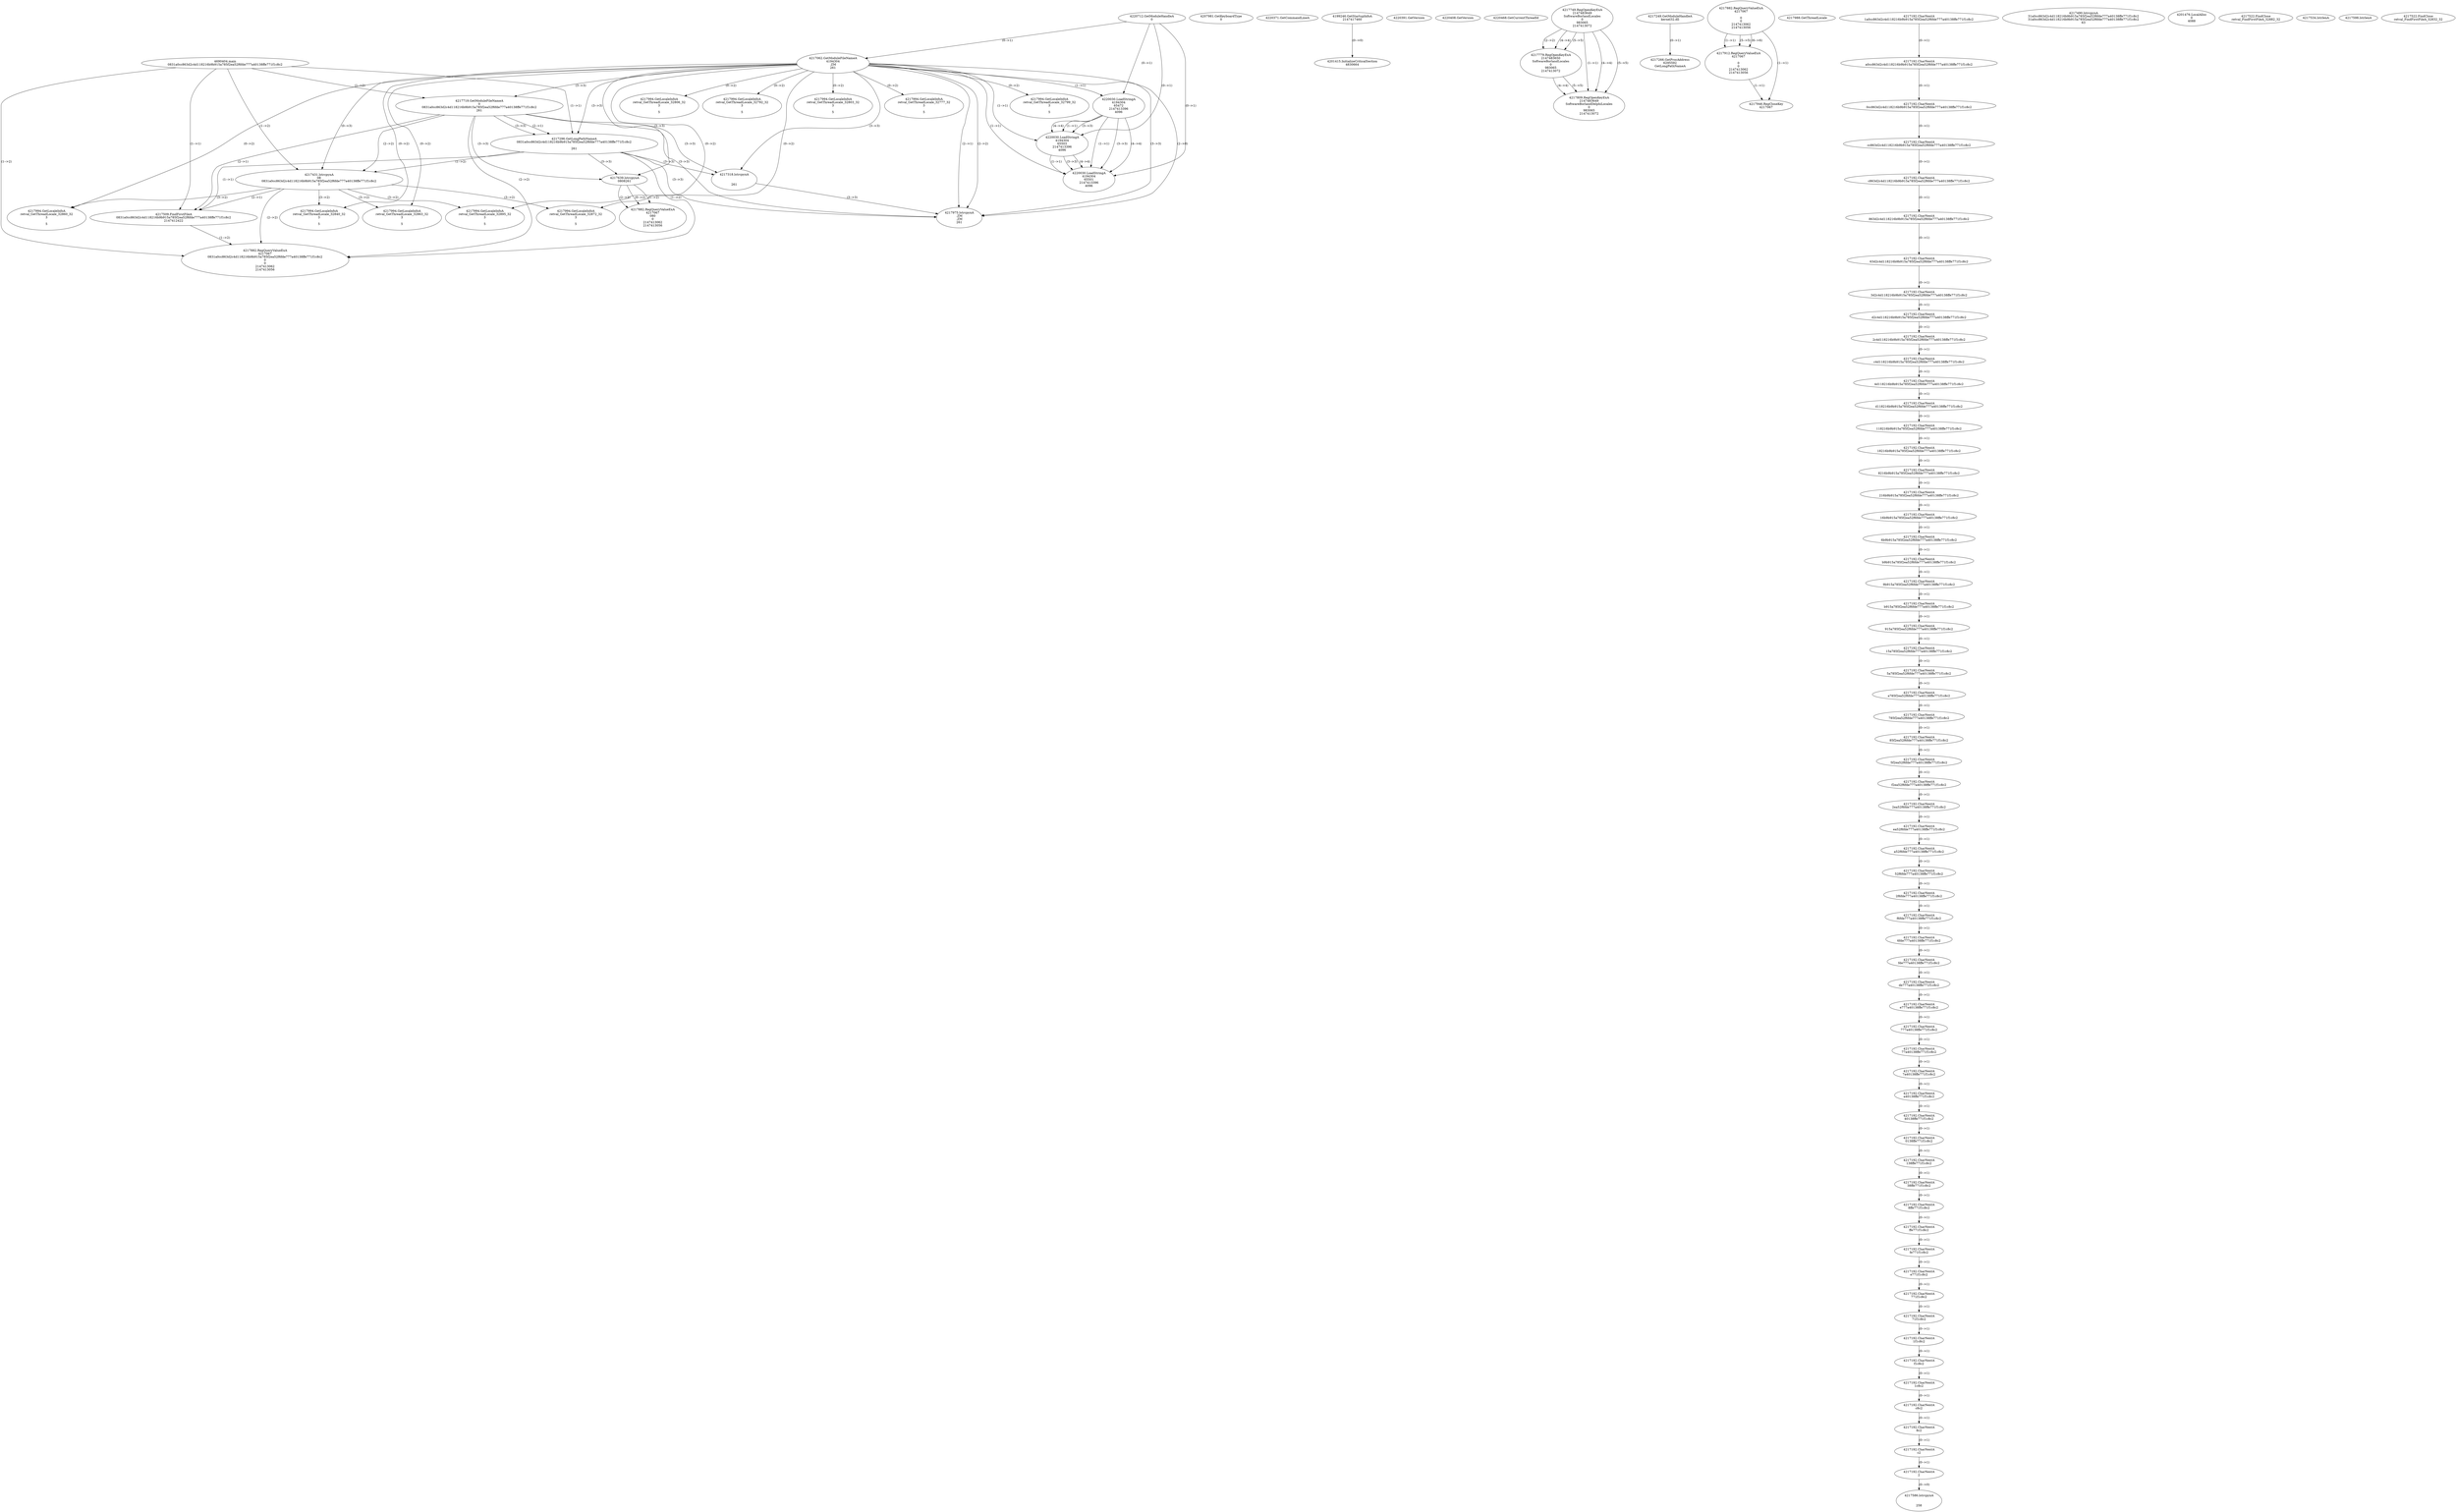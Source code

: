 // Global SCDG with merge call
digraph {
	0 [label="4690404.main
0831a0cc863d2c4d118216b9b915a785f2ea52f6fde777a40138ffe771f1c8c2"]
	1 [label="4220712.GetModuleHandleA
0"]
	2 [label="4207981.GetKeyboardType
0"]
	3 [label="4220371.GetCommandLineA
"]
	4 [label="4199246.GetStartupInfoA
2147417460"]
	5 [label="4220391.GetVersion
"]
	6 [label="4220408.GetVersion
"]
	7 [label="4220468.GetCurrentThreadId
"]
	8 [label="4217062.GetModuleFileNameA
4194304
.ZM
261"]
	1 -> 8 [label="(0-->1)"]
	9 [label="4217719.GetModuleFileNameA
0
0831a0cc863d2c4d118216b9b915a785f2ea52f6fde777a40138ffe771f1c8c2
261"]
	0 -> 9 [label="(1-->2)"]
	8 -> 9 [label="(3-->3)"]
	10 [label="4217749.RegOpenKeyExA
2147483649
Software\Borland\Locales
0
983065
2147413072"]
	11 [label="4217779.RegOpenKeyExA
2147483650
Software\Borland\Locales
0
983065
2147413072"]
	10 -> 11 [label="(2-->2)"]
	10 -> 11 [label="(4-->4)"]
	10 -> 11 [label="(5-->5)"]
	12 [label="4217809.RegOpenKeyExA
2147483649
Software\Borland\Delphi\Locales
0
983065
2147413072"]
	10 -> 12 [label="(1-->1)"]
	10 -> 12 [label="(4-->4)"]
	11 -> 12 [label="(4-->4)"]
	10 -> 12 [label="(5-->5)"]
	11 -> 12 [label="(5-->5)"]
	13 [label="4217249.GetModuleHandleA
kernel32.dll"]
	14 [label="4217266.GetProcAddress
6295592
GetLongPathNameA"]
	13 -> 14 [label="(0-->1)"]
	15 [label="4217296.GetLongPathNameA
0831a0cc863d2c4d118216b9b915a785f2ea52f6fde777a40138ffe771f1c8c2

261"]
	0 -> 15 [label="(1-->1)"]
	9 -> 15 [label="(2-->1)"]
	8 -> 15 [label="(3-->3)"]
	9 -> 15 [label="(3-->3)"]
	16 [label="4217318.lstrcpynA


261"]
	8 -> 16 [label="(3-->3)"]
	9 -> 16 [label="(3-->3)"]
	15 -> 16 [label="(3-->3)"]
	17 [label="4217882.RegQueryValueExA
4217067

0
0
2147413062
2147413056"]
	18 [label="4217912.RegQueryValueExA
4217067

0
0
2147413062
2147413056"]
	17 -> 18 [label="(1-->1)"]
	17 -> 18 [label="(5-->5)"]
	17 -> 18 [label="(6-->6)"]
	19 [label="4217946.RegCloseKey
4217067"]
	17 -> 19 [label="(1-->1)"]
	18 -> 19 [label="(1-->1)"]
	20 [label="4217975.lstrcpynA
.ZM
.ZM
261"]
	8 -> 20 [label="(2-->1)"]
	8 -> 20 [label="(2-->2)"]
	8 -> 20 [label="(3-->3)"]
	9 -> 20 [label="(3-->3)"]
	15 -> 20 [label="(3-->3)"]
	16 -> 20 [label="(3-->3)"]
	8 -> 20 [label="(2-->0)"]
	21 [label="4217988.GetThreadLocale
"]
	22 [label="4217994.GetLocaleInfoA
retval_GetThreadLocale_32799_32
3

5"]
	8 -> 22 [label="(0-->2)"]
	23 [label="4220030.LoadStringA
4194304
65472
2147413396
4096"]
	1 -> 23 [label="(0-->1)"]
	8 -> 23 [label="(1-->1)"]
	24 [label="4220030.LoadStringA
4194304
65503
2147413396
4096"]
	1 -> 24 [label="(0-->1)"]
	8 -> 24 [label="(1-->1)"]
	23 -> 24 [label="(1-->1)"]
	23 -> 24 [label="(3-->3)"]
	23 -> 24 [label="(4-->4)"]
	25 [label="4217431.lstrcpynA
08
0831a0cc863d2c4d118216b9b915a785f2ea52f6fde777a40138ffe771f1c8c2
3"]
	0 -> 25 [label="(1-->2)"]
	9 -> 25 [label="(2-->2)"]
	15 -> 25 [label="(1-->2)"]
	8 -> 25 [label="(0-->3)"]
	26 [label="4217192.CharNextA
1a0cc863d2c4d118216b9b915a785f2ea52f6fde777a40138ffe771f1c8c2"]
	27 [label="4217192.CharNextA
a0cc863d2c4d118216b9b915a785f2ea52f6fde777a40138ffe771f1c8c2"]
	26 -> 27 [label="(0-->1)"]
	28 [label="4217192.CharNextA
0cc863d2c4d118216b9b915a785f2ea52f6fde777a40138ffe771f1c8c2"]
	27 -> 28 [label="(0-->1)"]
	29 [label="4217192.CharNextA
cc863d2c4d118216b9b915a785f2ea52f6fde777a40138ffe771f1c8c2"]
	28 -> 29 [label="(0-->1)"]
	30 [label="4217192.CharNextA
c863d2c4d118216b9b915a785f2ea52f6fde777a40138ffe771f1c8c2"]
	29 -> 30 [label="(0-->1)"]
	31 [label="4217192.CharNextA
863d2c4d118216b9b915a785f2ea52f6fde777a40138ffe771f1c8c2"]
	30 -> 31 [label="(0-->1)"]
	32 [label="4217192.CharNextA
63d2c4d118216b9b915a785f2ea52f6fde777a40138ffe771f1c8c2"]
	31 -> 32 [label="(0-->1)"]
	33 [label="4217192.CharNextA
3d2c4d118216b9b915a785f2ea52f6fde777a40138ffe771f1c8c2"]
	32 -> 33 [label="(0-->1)"]
	34 [label="4217192.CharNextA
d2c4d118216b9b915a785f2ea52f6fde777a40138ffe771f1c8c2"]
	33 -> 34 [label="(0-->1)"]
	35 [label="4217192.CharNextA
2c4d118216b9b915a785f2ea52f6fde777a40138ffe771f1c8c2"]
	34 -> 35 [label="(0-->1)"]
	36 [label="4217192.CharNextA
c4d118216b9b915a785f2ea52f6fde777a40138ffe771f1c8c2"]
	35 -> 36 [label="(0-->1)"]
	37 [label="4217192.CharNextA
4d118216b9b915a785f2ea52f6fde777a40138ffe771f1c8c2"]
	36 -> 37 [label="(0-->1)"]
	38 [label="4217192.CharNextA
d118216b9b915a785f2ea52f6fde777a40138ffe771f1c8c2"]
	37 -> 38 [label="(0-->1)"]
	39 [label="4217192.CharNextA
118216b9b915a785f2ea52f6fde777a40138ffe771f1c8c2"]
	38 -> 39 [label="(0-->1)"]
	40 [label="4217192.CharNextA
18216b9b915a785f2ea52f6fde777a40138ffe771f1c8c2"]
	39 -> 40 [label="(0-->1)"]
	41 [label="4217192.CharNextA
8216b9b915a785f2ea52f6fde777a40138ffe771f1c8c2"]
	40 -> 41 [label="(0-->1)"]
	42 [label="4217192.CharNextA
216b9b915a785f2ea52f6fde777a40138ffe771f1c8c2"]
	41 -> 42 [label="(0-->1)"]
	43 [label="4217192.CharNextA
16b9b915a785f2ea52f6fde777a40138ffe771f1c8c2"]
	42 -> 43 [label="(0-->1)"]
	44 [label="4217192.CharNextA
6b9b915a785f2ea52f6fde777a40138ffe771f1c8c2"]
	43 -> 44 [label="(0-->1)"]
	45 [label="4217192.CharNextA
b9b915a785f2ea52f6fde777a40138ffe771f1c8c2"]
	44 -> 45 [label="(0-->1)"]
	46 [label="4217192.CharNextA
9b915a785f2ea52f6fde777a40138ffe771f1c8c2"]
	45 -> 46 [label="(0-->1)"]
	47 [label="4217192.CharNextA
b915a785f2ea52f6fde777a40138ffe771f1c8c2"]
	46 -> 47 [label="(0-->1)"]
	48 [label="4217192.CharNextA
915a785f2ea52f6fde777a40138ffe771f1c8c2"]
	47 -> 48 [label="(0-->1)"]
	49 [label="4217192.CharNextA
15a785f2ea52f6fde777a40138ffe771f1c8c2"]
	48 -> 49 [label="(0-->1)"]
	50 [label="4217192.CharNextA
5a785f2ea52f6fde777a40138ffe771f1c8c2"]
	49 -> 50 [label="(0-->1)"]
	51 [label="4217192.CharNextA
a785f2ea52f6fde777a40138ffe771f1c8c2"]
	50 -> 51 [label="(0-->1)"]
	52 [label="4217192.CharNextA
785f2ea52f6fde777a40138ffe771f1c8c2"]
	51 -> 52 [label="(0-->1)"]
	53 [label="4217192.CharNextA
85f2ea52f6fde777a40138ffe771f1c8c2"]
	52 -> 53 [label="(0-->1)"]
	54 [label="4217192.CharNextA
5f2ea52f6fde777a40138ffe771f1c8c2"]
	53 -> 54 [label="(0-->1)"]
	55 [label="4217192.CharNextA
f2ea52f6fde777a40138ffe771f1c8c2"]
	54 -> 55 [label="(0-->1)"]
	56 [label="4217192.CharNextA
2ea52f6fde777a40138ffe771f1c8c2"]
	55 -> 56 [label="(0-->1)"]
	57 [label="4217192.CharNextA
ea52f6fde777a40138ffe771f1c8c2"]
	56 -> 57 [label="(0-->1)"]
	58 [label="4217192.CharNextA
a52f6fde777a40138ffe771f1c8c2"]
	57 -> 58 [label="(0-->1)"]
	59 [label="4217192.CharNextA
52f6fde777a40138ffe771f1c8c2"]
	58 -> 59 [label="(0-->1)"]
	60 [label="4217192.CharNextA
2f6fde777a40138ffe771f1c8c2"]
	59 -> 60 [label="(0-->1)"]
	61 [label="4217192.CharNextA
f6fde777a40138ffe771f1c8c2"]
	60 -> 61 [label="(0-->1)"]
	62 [label="4217192.CharNextA
6fde777a40138ffe771f1c8c2"]
	61 -> 62 [label="(0-->1)"]
	63 [label="4217192.CharNextA
fde777a40138ffe771f1c8c2"]
	62 -> 63 [label="(0-->1)"]
	64 [label="4217192.CharNextA
de777a40138ffe771f1c8c2"]
	63 -> 64 [label="(0-->1)"]
	65 [label="4217192.CharNextA
e777a40138ffe771f1c8c2"]
	64 -> 65 [label="(0-->1)"]
	66 [label="4217192.CharNextA
777a40138ffe771f1c8c2"]
	65 -> 66 [label="(0-->1)"]
	67 [label="4217192.CharNextA
77a40138ffe771f1c8c2"]
	66 -> 67 [label="(0-->1)"]
	68 [label="4217192.CharNextA
7a40138ffe771f1c8c2"]
	67 -> 68 [label="(0-->1)"]
	69 [label="4217192.CharNextA
a40138ffe771f1c8c2"]
	68 -> 69 [label="(0-->1)"]
	70 [label="4217192.CharNextA
40138ffe771f1c8c2"]
	69 -> 70 [label="(0-->1)"]
	71 [label="4217192.CharNextA
0138ffe771f1c8c2"]
	70 -> 71 [label="(0-->1)"]
	72 [label="4217192.CharNextA
138ffe771f1c8c2"]
	71 -> 72 [label="(0-->1)"]
	73 [label="4217192.CharNextA
38ffe771f1c8c2"]
	72 -> 73 [label="(0-->1)"]
	74 [label="4217192.CharNextA
8ffe771f1c8c2"]
	73 -> 74 [label="(0-->1)"]
	75 [label="4217192.CharNextA
ffe771f1c8c2"]
	74 -> 75 [label="(0-->1)"]
	76 [label="4217192.CharNextA
fe771f1c8c2"]
	75 -> 76 [label="(0-->1)"]
	77 [label="4217192.CharNextA
e771f1c8c2"]
	76 -> 77 [label="(0-->1)"]
	78 [label="4217192.CharNextA
771f1c8c2"]
	77 -> 78 [label="(0-->1)"]
	79 [label="4217192.CharNextA
71f1c8c2"]
	78 -> 79 [label="(0-->1)"]
	80 [label="4217192.CharNextA
1f1c8c2"]
	79 -> 80 [label="(0-->1)"]
	81 [label="4217192.CharNextA
f1c8c2"]
	80 -> 81 [label="(0-->1)"]
	82 [label="4217192.CharNextA
1c8c2"]
	81 -> 82 [label="(0-->1)"]
	83 [label="4217192.CharNextA
c8c2"]
	82 -> 83 [label="(0-->1)"]
	84 [label="4217192.CharNextA
8c2"]
	83 -> 84 [label="(0-->1)"]
	85 [label="4217192.CharNextA
c2"]
	84 -> 85 [label="(0-->1)"]
	86 [label="4217192.CharNextA
2"]
	85 -> 86 [label="(0-->1)"]
	87 [label="4217490.lstrcpynA
31a0cc863d2c4d118216b9b915a785f2ea52f6fde777a40138ffe771f1c8c2
31a0cc863d2c4d118216b9b915a785f2ea52f6fde777a40138ffe771f1c8c2
63"]
	88 [label="4217509.FindFirstFileA
0831a0cc863d2c4d118216b9b915a785f2ea52f6fde777a40138ffe771f1c8c2
2147412422"]
	0 -> 88 [label="(1-->1)"]
	9 -> 88 [label="(2-->1)"]
	15 -> 88 [label="(1-->1)"]
	25 -> 88 [label="(2-->1)"]
	89 [label="4217882.RegQueryValueExA
4217067
0831a0cc863d2c4d118216b9b915a785f2ea52f6fde777a40138ffe771f1c8c2
0
0
2147413062
2147413056"]
	0 -> 89 [label="(1-->2)"]
	9 -> 89 [label="(2-->2)"]
	15 -> 89 [label="(1-->2)"]
	25 -> 89 [label="(2-->2)"]
	88 -> 89 [label="(1-->2)"]
	90 [label="4217994.GetLocaleInfoA
retval_GetThreadLocale_32860_32
3

5"]
	8 -> 90 [label="(0-->2)"]
	25 -> 90 [label="(3-->2)"]
	91 [label="4220030.LoadStringA
4194304
65501
2147413396
4096"]
	1 -> 91 [label="(0-->1)"]
	8 -> 91 [label="(1-->1)"]
	23 -> 91 [label="(1-->1)"]
	24 -> 91 [label="(1-->1)"]
	23 -> 91 [label="(3-->3)"]
	24 -> 91 [label="(3-->3)"]
	23 -> 91 [label="(4-->4)"]
	24 -> 91 [label="(4-->4)"]
	92 [label="4201415.InitializeCriticalSection
4830664"]
	4 -> 92 [label="(0-->0)"]
	93 [label="4201476.LocalAlloc
0
4088"]
	94 [label="4217522.FindClose
retval_FindFirstFileA_32882_32"]
	95 [label="4217534.lstrlenA
"]
	96 [label="4217586.lstrcpynA


258"]
	86 -> 96 [label="(0-->0)"]
	97 [label="4217598.lstrlenA
"]
	98 [label="4217639.lstrcpynA
08\
08\
261"]
	8 -> 98 [label="(3-->3)"]
	9 -> 98 [label="(3-->3)"]
	15 -> 98 [label="(3-->3)"]
	99 [label="4217882.RegQueryValueExA
4217067
08\
0
0
2147413062
2147413056"]
	98 -> 99 [label="(1-->2)"]
	98 -> 99 [label="(2-->2)"]
	98 -> 99 [label="(0-->2)"]
	100 [label="4217994.GetLocaleInfoA
retval_GetThreadLocale_32895_32
3

5"]
	8 -> 100 [label="(0-->2)"]
	25 -> 100 [label="(3-->2)"]
	101 [label="4217522.FindClose
retval_FindFirstFileA_32832_32"]
	102 [label="4217994.GetLocaleInfoA
retval_GetThreadLocale_32872_32
3

5"]
	8 -> 102 [label="(0-->2)"]
	25 -> 102 [label="(3-->2)"]
	103 [label="4217994.GetLocaleInfoA
retval_GetThreadLocale_32806_32
3

5"]
	8 -> 103 [label="(0-->2)"]
	104 [label="4217994.GetLocaleInfoA
retval_GetThreadLocale_32792_32
3

5"]
	8 -> 104 [label="(0-->2)"]
	105 [label="4217994.GetLocaleInfoA
retval_GetThreadLocale_32840_32
3

5"]
	8 -> 105 [label="(0-->2)"]
	25 -> 105 [label="(3-->2)"]
	106 [label="4217994.GetLocaleInfoA
retval_GetThreadLocale_32803_32
3

5"]
	8 -> 106 [label="(0-->2)"]
	107 [label="4217994.GetLocaleInfoA
retval_GetThreadLocale_32777_32
3

5"]
	8 -> 107 [label="(0-->2)"]
	108 [label="4217994.GetLocaleInfoA
retval_GetThreadLocale_32863_32
3

5"]
	8 -> 108 [label="(0-->2)"]
	25 -> 108 [label="(3-->2)"]
}

